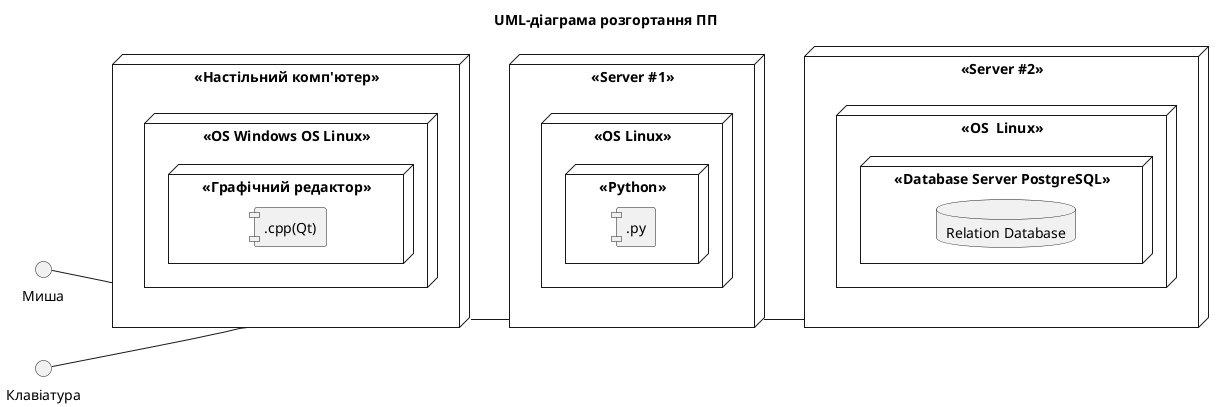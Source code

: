 @startuml
title UML-діаграма розгортання ПП

left to right direction

skinparam componentStyle uml1

node "<<Настільний комп'ютер>>" as comp {
	node "<<OS Windows OS Linux>>" {
		node "<<Графічний редактор>>" {
			component [.cpp(Qt)]
		}
	}
}

interface "Миша"
interface "Клавіатура"

(Миша) -- comp
(Клавіатура) -- comp

node "<<Server #1>>" as serv1 {
	node "<<OS Linux>>" {
		node "<<Python>>" {
			component [.py]
		}
	}
}

comp -- serv1

node "<<Server #2>>" as serv2 {
	node "<<OS  Linux>>" {
		node "<<Database Server PostgreSQL>>" {
			database "Relation Database"
		}
	}
}

serv1 -- serv2
@enduml
